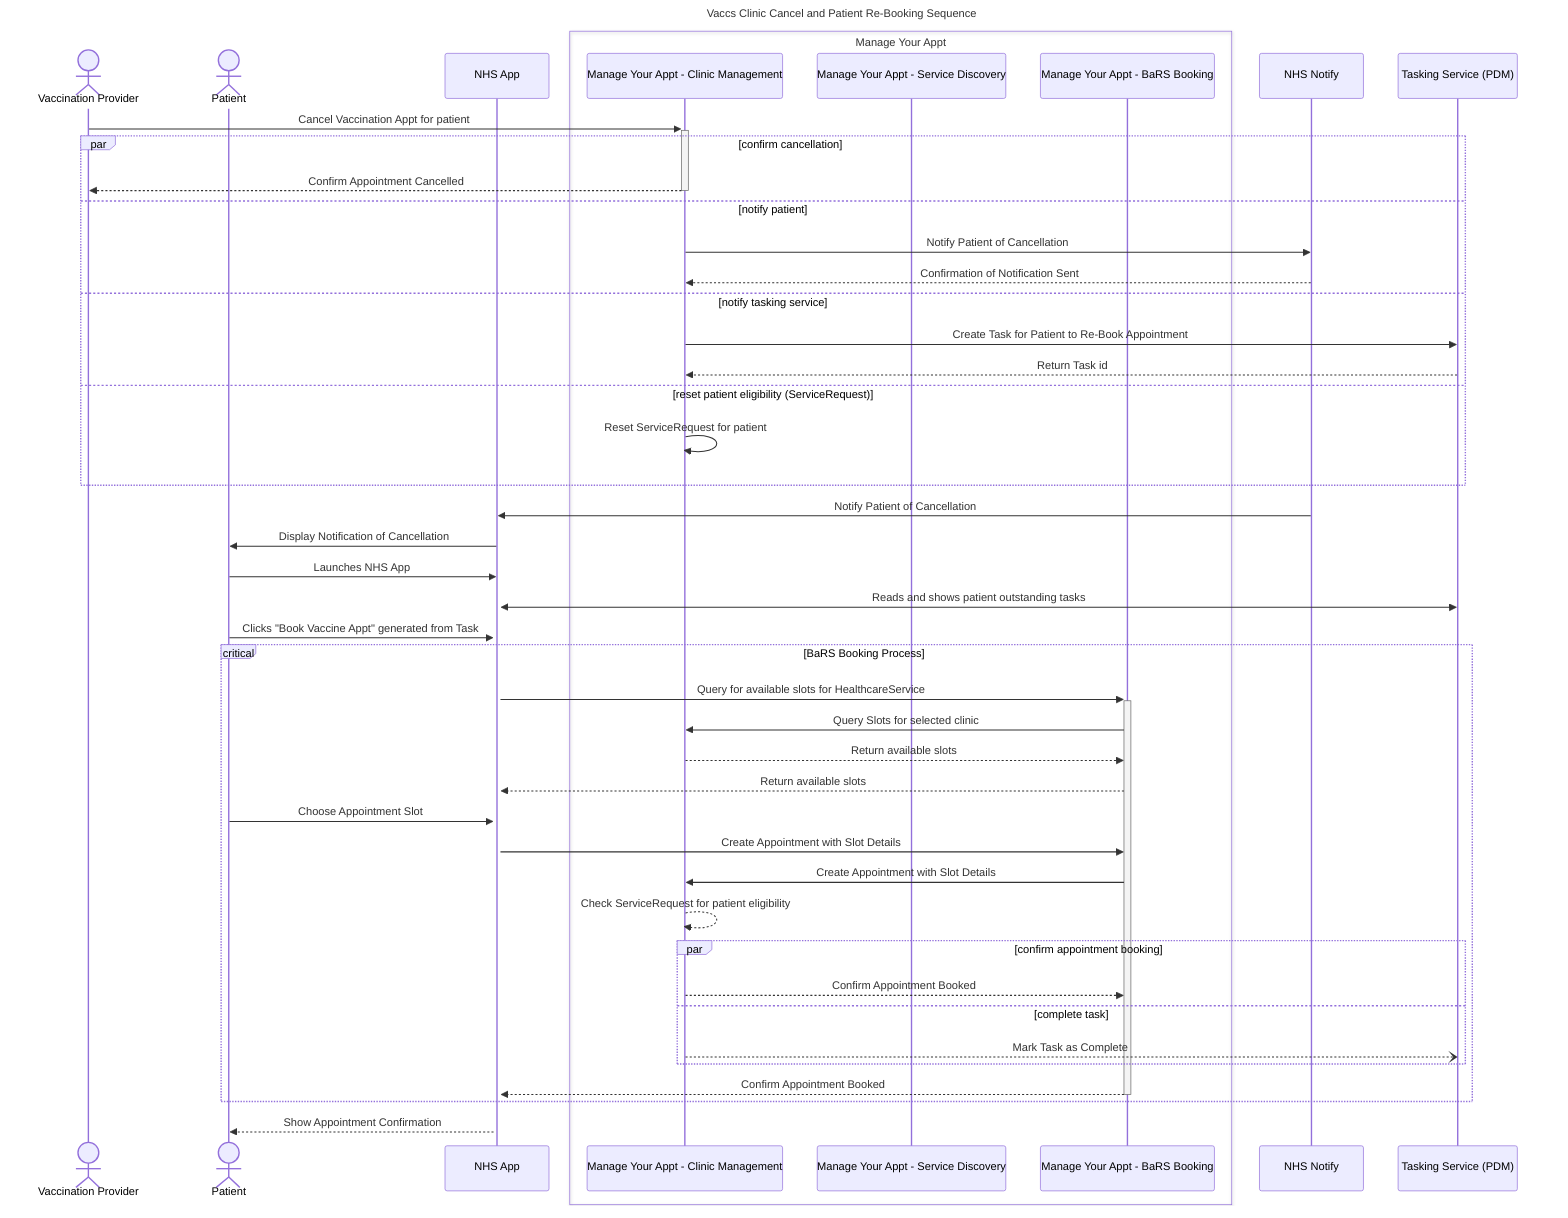 ---
title: Vaccs Clinic Cancel and Patient Re-Booking Sequence
description: Sequence diagram showing the process of clinic canceling a vaccination appointment and patient re-booking.
author: Matthew Brown
date: 2025-08-07
tags: [BaRS, Vaccination, Appointment Booking, Sequence Diagram]
displayMode: sequence
config:
  theme: default
  look: handdrawn
---


sequenceDiagram
    actor VP as Vaccination Provider
    actor P as Patient
    participant NHSA as NHS App
    box Manage Your Appt
    participant MYAC as Manage Your Appt - Clinic Management
    participant MYASD as Manage Your Appt - Service Discovery
    participant MYAB as Manage Your Appt - BaRS Booking
    end
    participant NHSN as NHS Notify
    participant T as Tasking Service (PDM)
    VP->>+MYAC: Cancel Vaccination Appt for patient
    par confirm cancellation
      MYAC-->>-VP: Confirm Appointment Cancelled
    and notify patient
      MYAC->>NHSN: Notify Patient of Cancellation
      NHSN-->>MYAC: Confirmation of Notification Sent
    and notify tasking service
      MYAC->>T: Create Task for Patient to Re-Book Appointment
      T-->>MYAC: Return Task id
    and reset patient eligibility (ServiceRequest)
      MYAC->>MYAC: Reset ServiceRequest for patient
    end
    NHSN->>NHSA: Notify Patient of Cancellation
    NHSA->>P: Display Notification of Cancellation
    P->>NHSA: Launches NHS App
    activate NHSA
    NHSA<<->>T: Reads and shows patient outstanding tasks
    P->>NHSA: Clicks "Book Vaccine Appt" generated from Task
    critical BaRS Booking Process
      NHSA->>+MYAB: Query for available slots for HealthcareService
      MYAB->>MYAC: Query Slots for selected clinic
      MYAC-->>MYAB: Return available slots
      MYAB-->>NHSA: Return available slots
      P->>NHSA: Choose Appointment Slot
      NHSA->>MYAB: Create Appointment with Slot Details
      MYAB->>MYAC: Create Appointment with Slot Details
      MYAC-->>MYAC: Check ServiceRequest for patient eligibility
      par confirm appointment booking
        MYAC-->>MYAB: Confirm Appointment Booked
      and complete task
        MYAC--)T: Mark Task as Complete
      end
      MYAB-->>-NHSA: Confirm Appointment Booked
    end
    NHSA-->>P: Show Appointment Confirmation